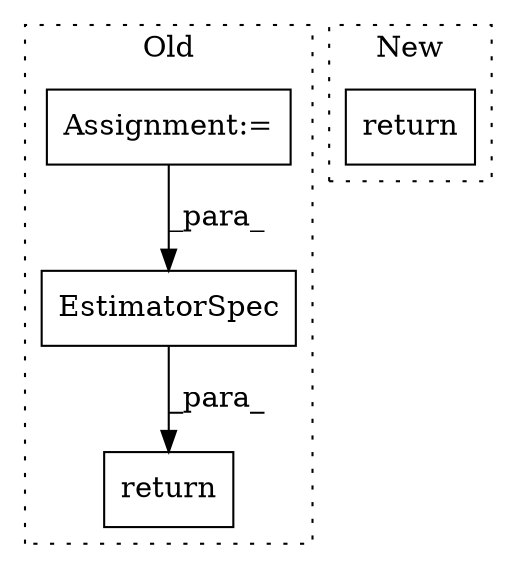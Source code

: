 digraph G {
subgraph cluster0 {
1 [label="EstimatorSpec" a="32" s="5121,5181" l="14,1" shape="box"];
3 [label="Assignment:=" a="7" s="3032" l="8" shape="box"];
4 [label="return" a="41" s="5093" l="7" shape="box"];
label = "Old";
style="dotted";
}
subgraph cluster1 {
2 [label="return" a="41" s="4749" l="7" shape="box"];
label = "New";
style="dotted";
}
1 -> 4 [label="_para_"];
3 -> 1 [label="_para_"];
}